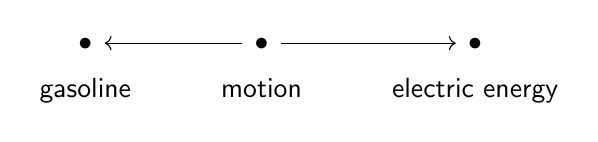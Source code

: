     \begin{tikzcd}
    \bullet &\bullet \arrow[r]\arrow[l]&\bullet \\[-15pt]
    \textsf{gasoline}&\textsf{motion}&\textsf{electric}\ \textsf{energy}
    \end{tikzcd}